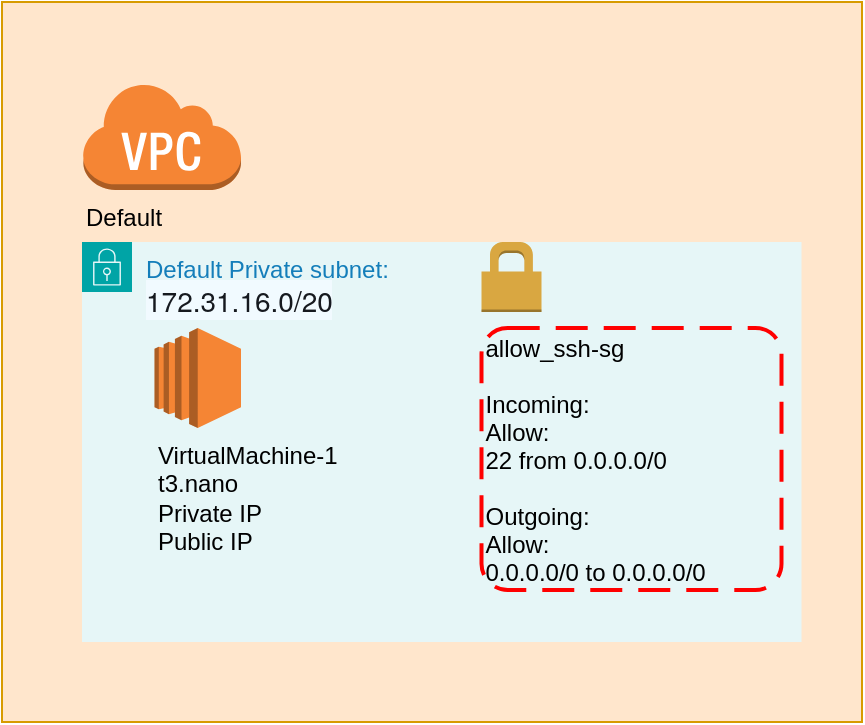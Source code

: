 <mxfile version="25.0.3">
  <diagram id="Ht1M8jgEwFfnCIfOTk4-" name="Page-1">
    <mxGraphModel dx="1434" dy="738" grid="1" gridSize="10" guides="1" tooltips="1" connect="1" arrows="1" fold="1" page="1" pageScale="1" pageWidth="1169" pageHeight="827" math="0" shadow="0">
      <root>
        <mxCell id="0" />
        <mxCell id="1" parent="0" />
        <mxCell id="nB9d0wqcZvRnWRLaF0_K-48" value="" style="rounded=0;whiteSpace=wrap;html=1;labelBackgroundColor=#FFB570;fillColor=#ffe6cc;strokeColor=#d79b00;" parent="1" vertex="1">
          <mxGeometry width="430" height="360" as="geometry" />
        </mxCell>
        <mxCell id="nB9d0wqcZvRnWRLaF0_K-1" value="Default" style="outlineConnect=0;dashed=0;verticalLabelPosition=bottom;verticalAlign=top;align=left;html=1;shape=mxgraph.aws3.virtual_private_cloud;fillColor=#F58534;gradientColor=none;" parent="1" vertex="1">
          <mxGeometry x="40" y="40" width="79.5" height="54" as="geometry" />
        </mxCell>
        <mxCell id="nB9d0wqcZvRnWRLaF0_K-5" value="Default Private subnet:&lt;br&gt;&lt;span style=&quot;color: rgb(22, 25, 31); font-family: &amp;quot;Amazon Ember&amp;quot;, &amp;quot;Helvetica Neue&amp;quot;, Roboto, Arial, sans-serif; font-size: 14px; text-wrap-mode: nowrap; background-color: rgb(241, 250, 255);&quot;&gt;172.31.16.0/20&lt;/span&gt;" style="points=[[0,0],[0.25,0],[0.5,0],[0.75,0],[1,0],[1,0.25],[1,0.5],[1,0.75],[1,1],[0.75,1],[0.5,1],[0.25,1],[0,1],[0,0.75],[0,0.5],[0,0.25]];outlineConnect=0;gradientColor=none;html=1;whiteSpace=wrap;fontSize=12;fontStyle=0;container=1;pointerEvents=0;collapsible=0;recursiveResize=0;shape=mxgraph.aws4.group;grIcon=mxgraph.aws4.group_security_group;grStroke=0;strokeColor=#00A4A6;fillColor=#E6F6F7;verticalAlign=top;align=left;spacingLeft=30;fontColor=#147EBA;dashed=0;" parent="1" vertex="1">
          <mxGeometry x="40" y="120" width="359.75" height="200" as="geometry" />
        </mxCell>
        <mxCell id="nB9d0wqcZvRnWRLaF0_K-9" value="VirtualMachine-1&lt;br&gt;t3.nano&lt;br&gt;Private IP&lt;br&gt;&lt;div&gt;Public IP&lt;/div&gt;" style="outlineConnect=0;dashed=0;verticalLabelPosition=bottom;verticalAlign=top;align=left;html=1;shape=mxgraph.aws3.ec2;fillColor=#F58534;gradientColor=none;" parent="nB9d0wqcZvRnWRLaF0_K-5" vertex="1">
          <mxGeometry x="36.25" y="43" width="43.25" height="50" as="geometry" />
        </mxCell>
        <mxCell id="nB9d0wqcZvRnWRLaF0_K-8" value="allow_ssh-sg&#xa;&#xa;Incoming:&#xa;Allow: &#xa;22 from 0.0.0.0/0&#xa;&#xa;Outgoing:&#xa;Allow:&#xa;0.0.0.0/0 to 0.0.0.0/0" style="rounded=1;arcSize=10;dashed=1;strokeColor=#ff0000;fillColor=none;gradientColor=none;dashPattern=8 4;strokeWidth=2;align=left;" parent="nB9d0wqcZvRnWRLaF0_K-5" vertex="1">
          <mxGeometry x="199.75" y="43" width="150" height="131" as="geometry" />
        </mxCell>
        <mxCell id="nB9d0wqcZvRnWRLaF0_K-3" value="" style="dashed=0;html=1;shape=mxgraph.aws3.permissions;fillColor=#D9A741;gradientColor=none;dashed=0;align=left;" parent="nB9d0wqcZvRnWRLaF0_K-5" vertex="1">
          <mxGeometry x="199.75" width="30" height="35" as="geometry" />
        </mxCell>
      </root>
    </mxGraphModel>
  </diagram>
</mxfile>
